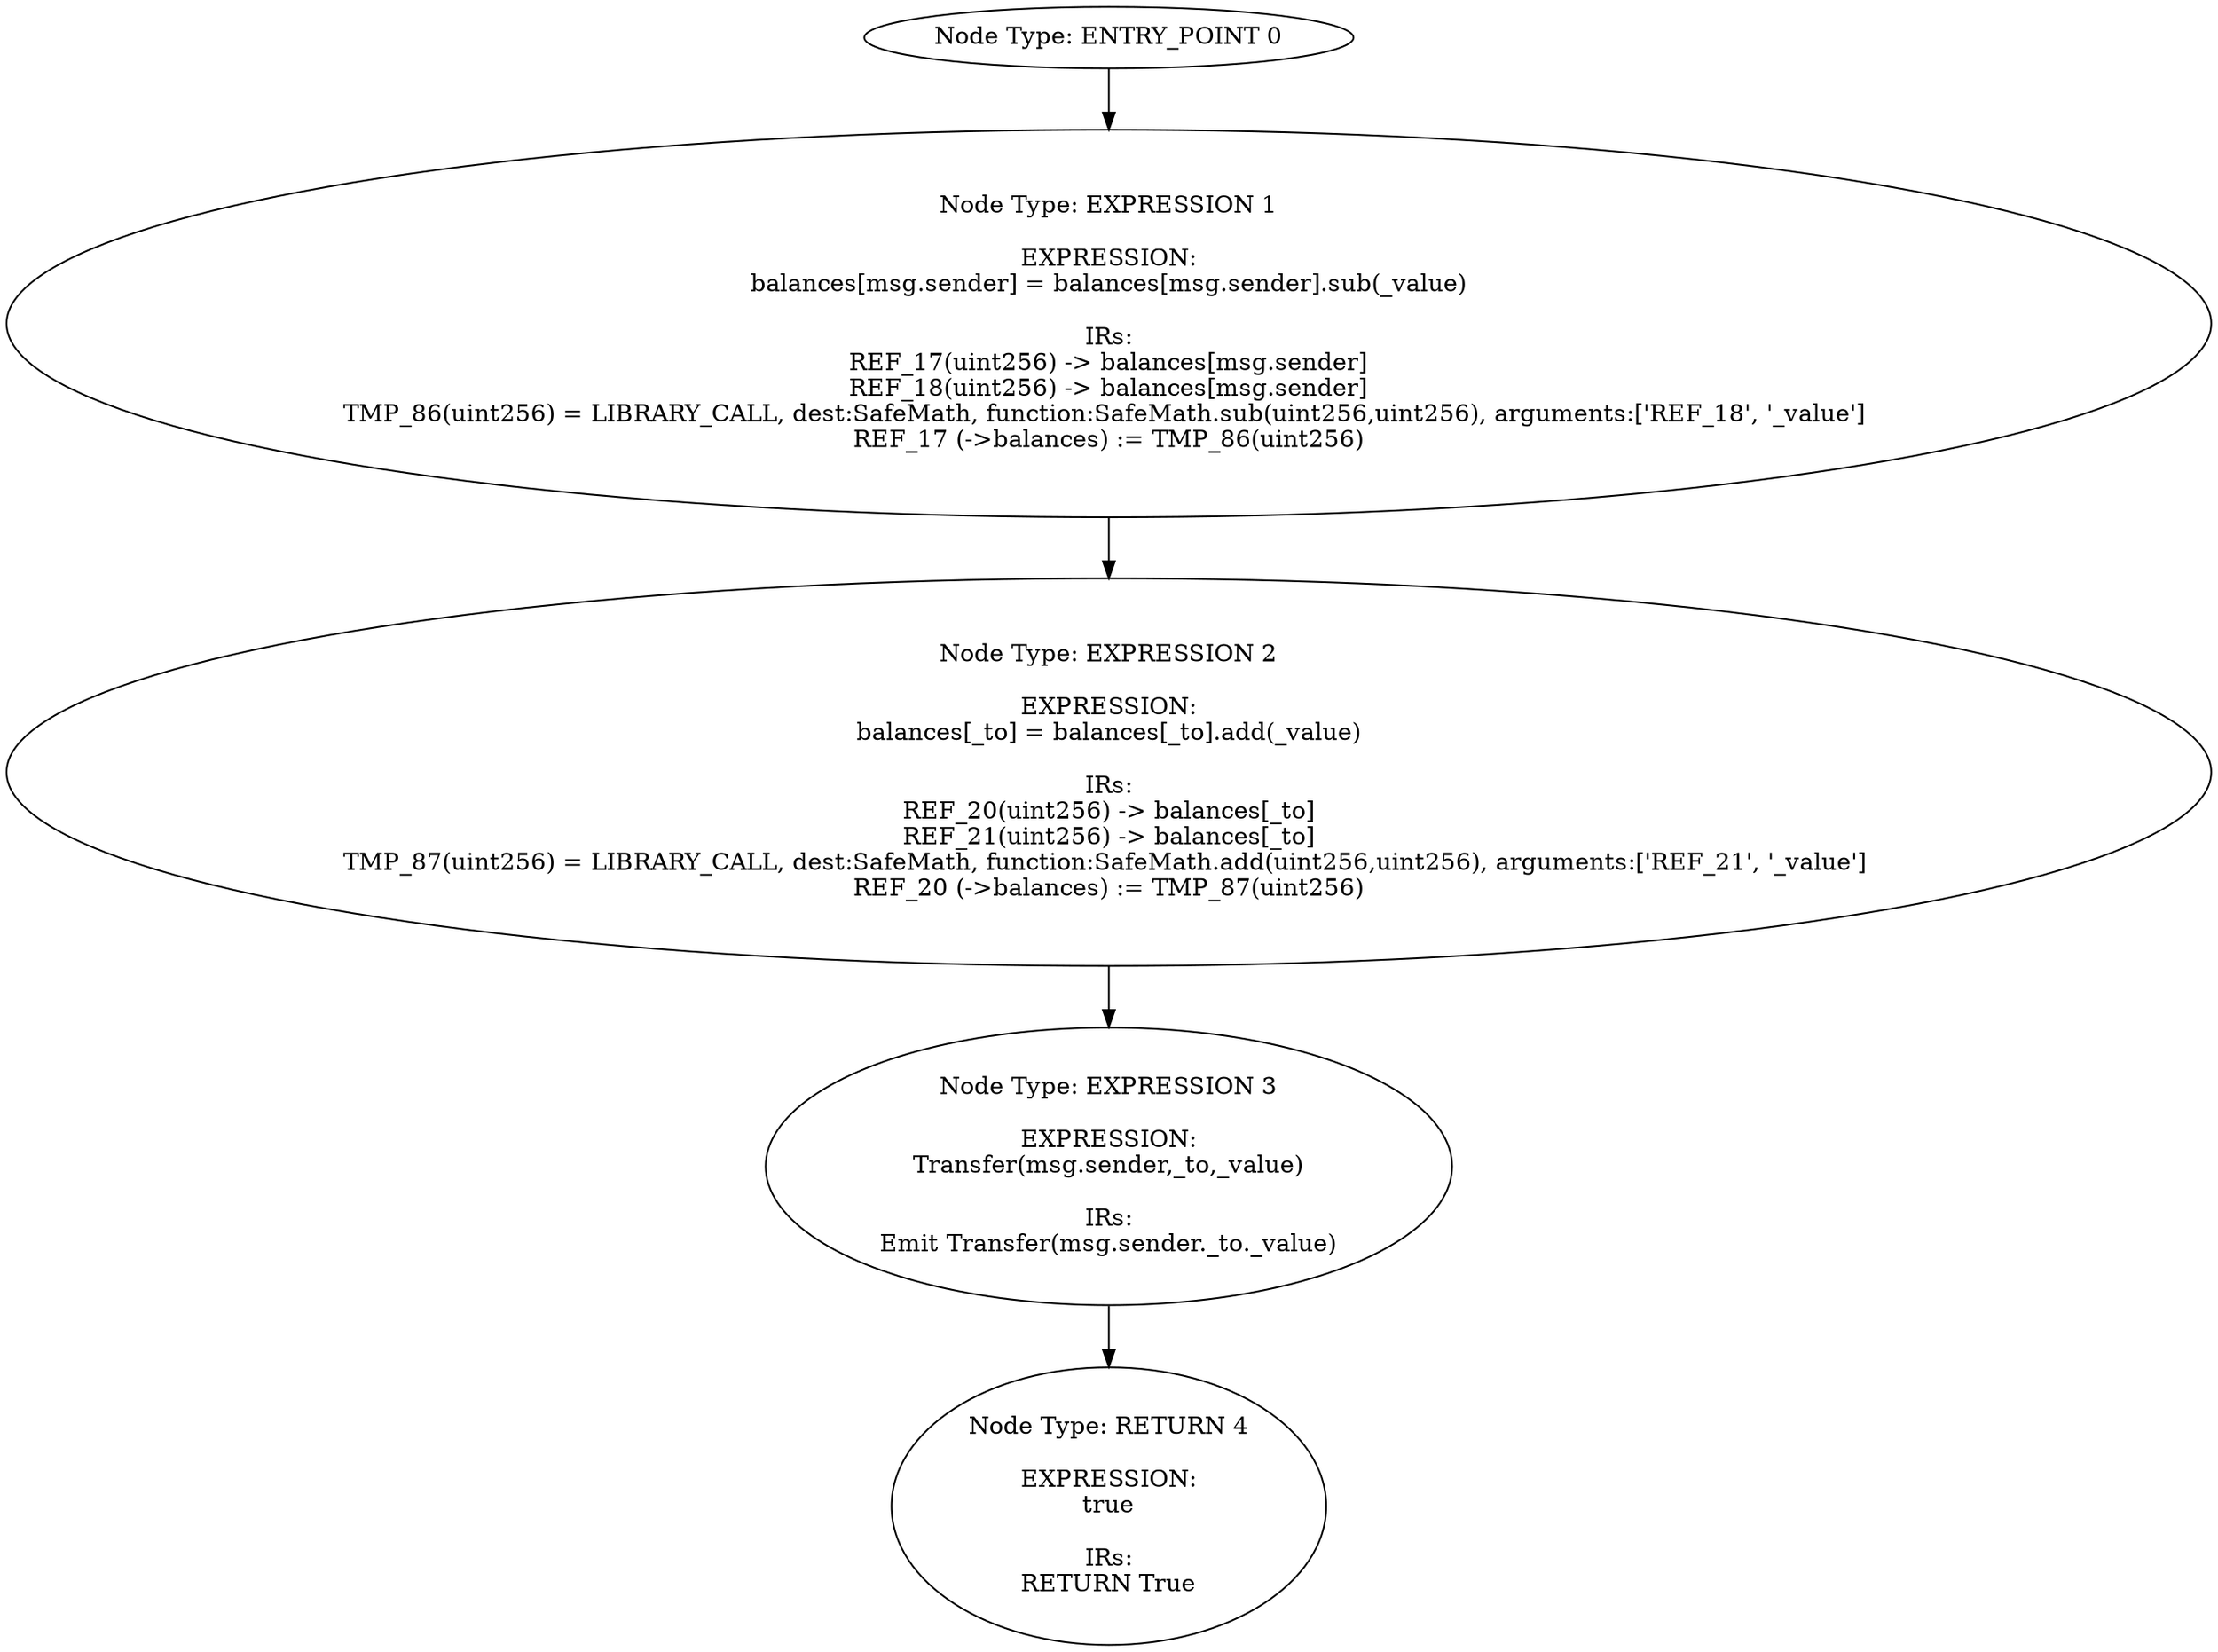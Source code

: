 digraph{
0[label="Node Type: ENTRY_POINT 0
"];
0->1;
1[label="Node Type: EXPRESSION 1

EXPRESSION:
balances[msg.sender] = balances[msg.sender].sub(_value)

IRs:
REF_17(uint256) -> balances[msg.sender]
REF_18(uint256) -> balances[msg.sender]
TMP_86(uint256) = LIBRARY_CALL, dest:SafeMath, function:SafeMath.sub(uint256,uint256), arguments:['REF_18', '_value'] 
REF_17 (->balances) := TMP_86(uint256)"];
1->2;
2[label="Node Type: EXPRESSION 2

EXPRESSION:
balances[_to] = balances[_to].add(_value)

IRs:
REF_20(uint256) -> balances[_to]
REF_21(uint256) -> balances[_to]
TMP_87(uint256) = LIBRARY_CALL, dest:SafeMath, function:SafeMath.add(uint256,uint256), arguments:['REF_21', '_value'] 
REF_20 (->balances) := TMP_87(uint256)"];
2->3;
3[label="Node Type: EXPRESSION 3

EXPRESSION:
Transfer(msg.sender,_to,_value)

IRs:
Emit Transfer(msg.sender._to._value)"];
3->4;
4[label="Node Type: RETURN 4

EXPRESSION:
true

IRs:
RETURN True"];
}
